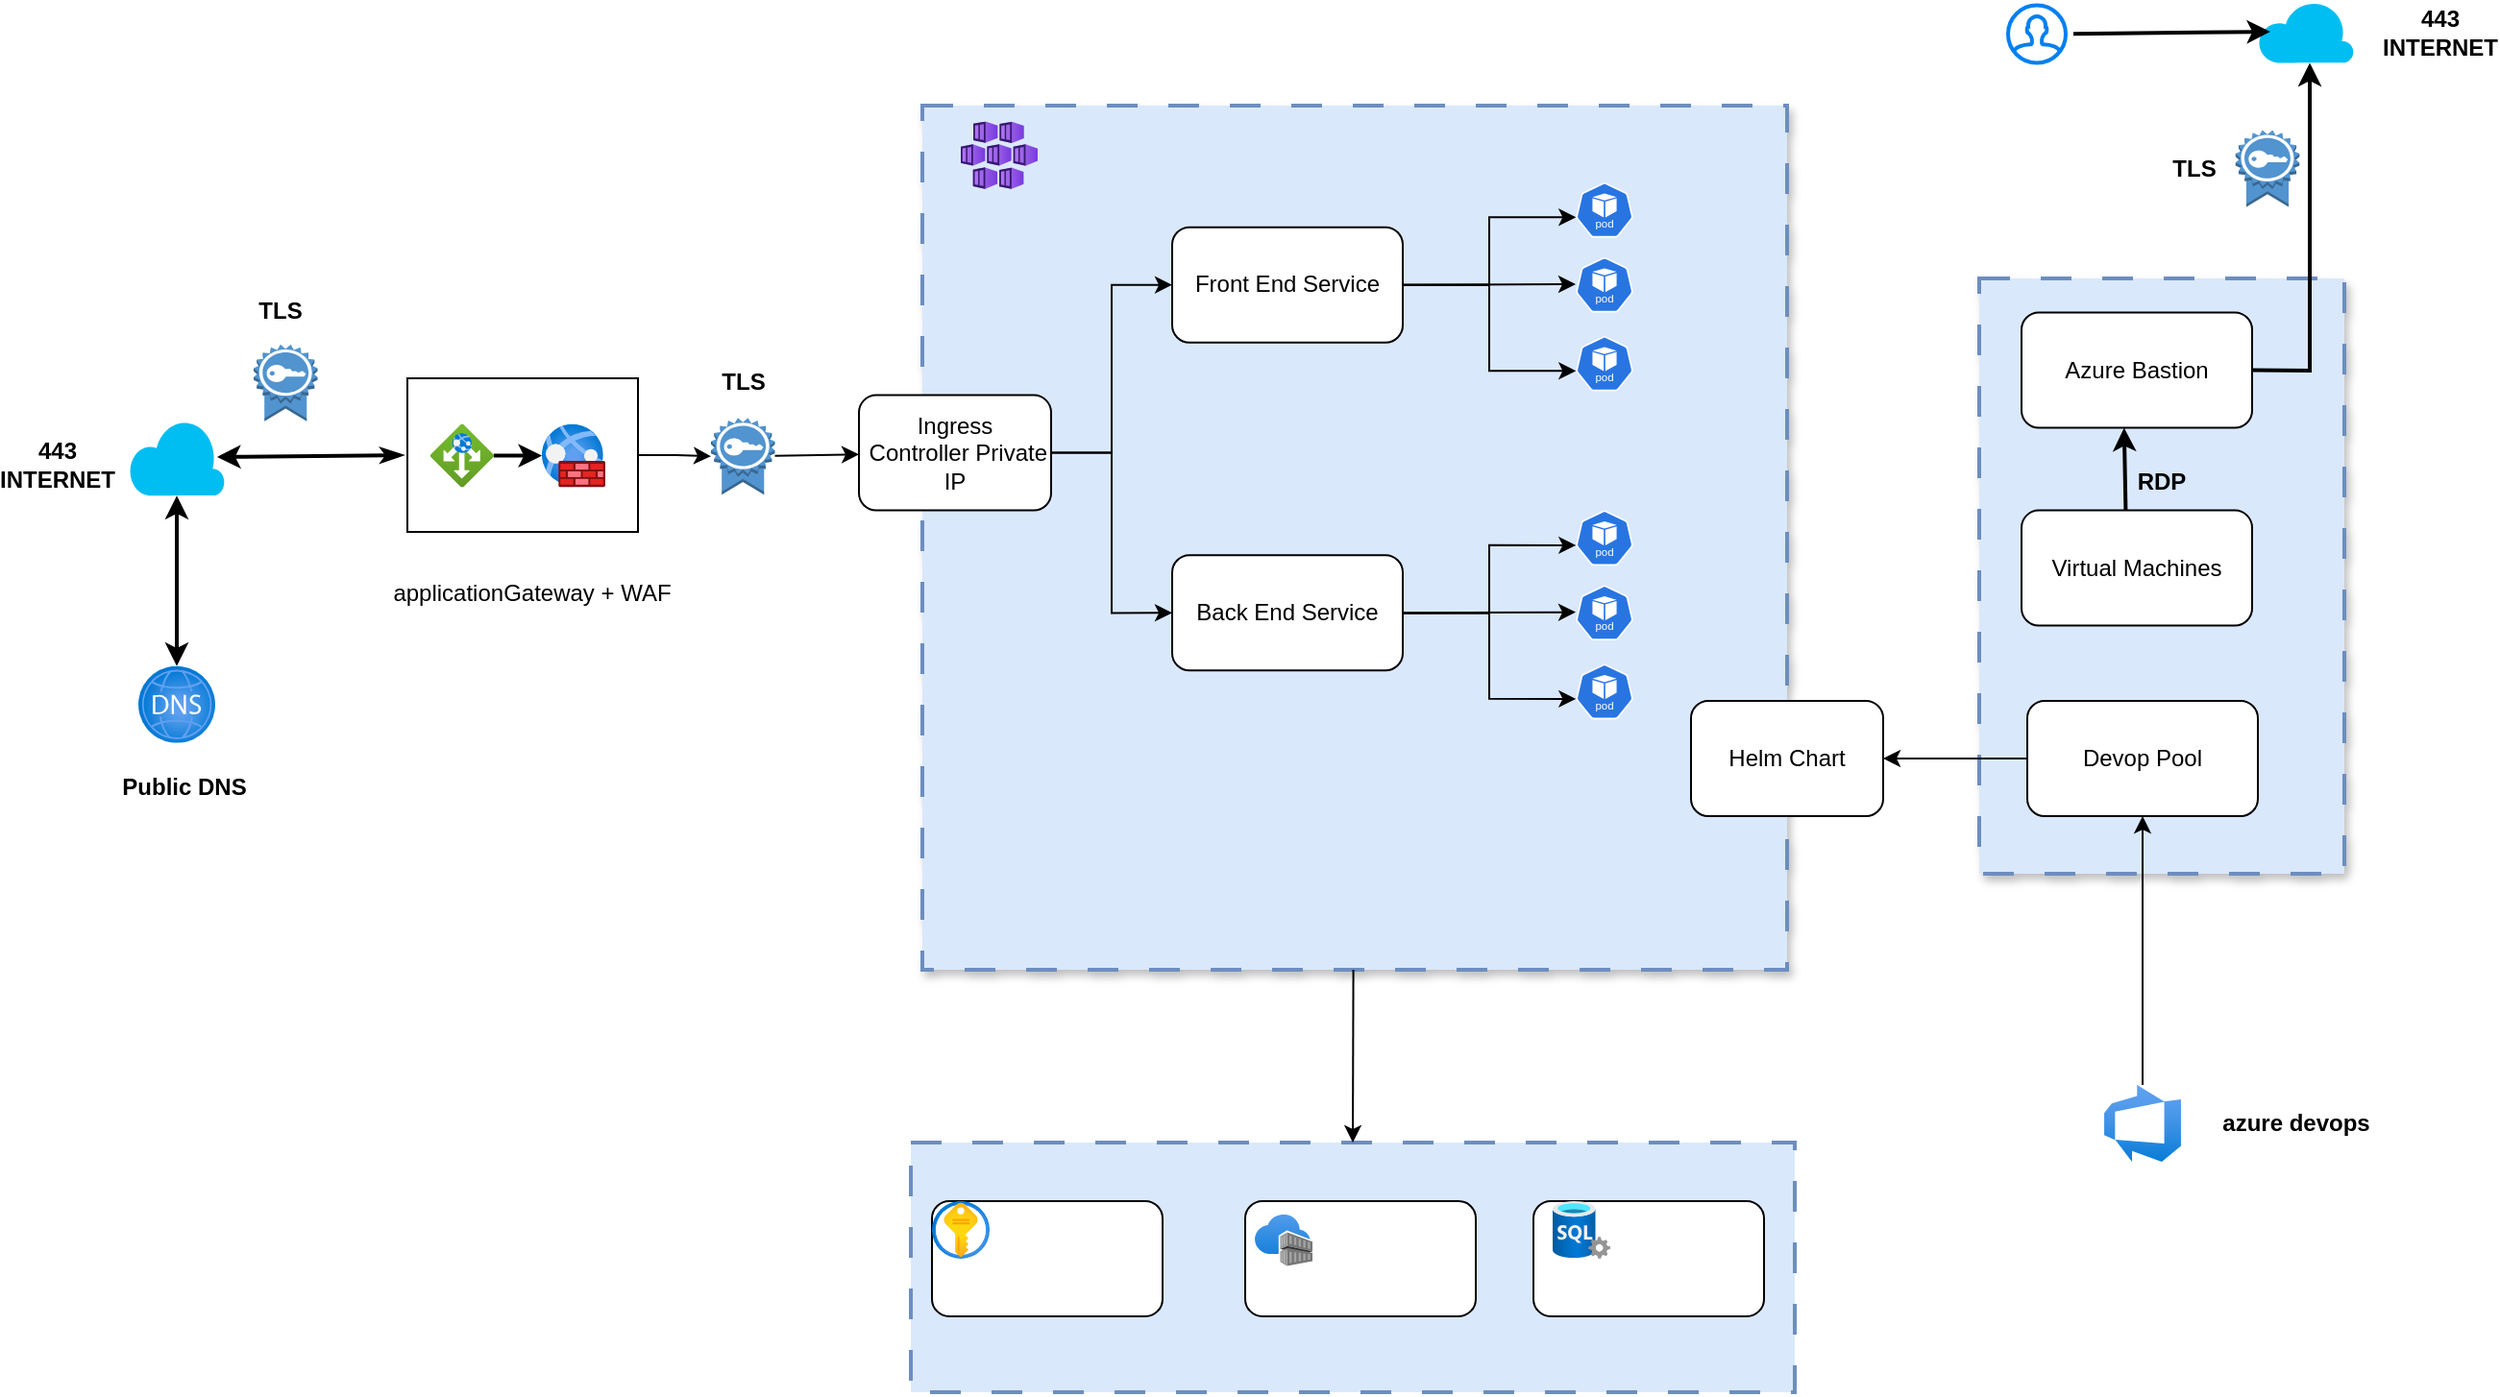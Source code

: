 <mxfile version="26.0.4">
  <diagram name="architecture  - aks" id="kCEr_ddpUe1OMs3KxyGB">
    <mxGraphModel dx="2145" dy="853" grid="1" gridSize="10" guides="1" tooltips="1" connect="1" arrows="1" fold="1" page="1" pageScale="1" pageWidth="583" pageHeight="827" math="0" shadow="0">
      <root>
        <mxCell id="H6LVv71LVsJqDiHdy8FL-0" />
        <mxCell id="H6LVv71LVsJqDiHdy8FL-1" parent="H6LVv71LVsJqDiHdy8FL-0" />
        <mxCell id="DF_WxBXZKdWxn3ocxWW--57" value="" style="rounded=0;whiteSpace=wrap;html=1;fillColor=#dae8fc;strokeColor=#6c8ebf;dashed=1;dashPattern=8 8;strokeWidth=2;" parent="H6LVv71LVsJqDiHdy8FL-1" vertex="1">
          <mxGeometry x="434" y="610" width="460" height="130" as="geometry" />
        </mxCell>
        <mxCell id="DF_WxBXZKdWxn3ocxWW--38" value="" style="group" parent="H6LVv71LVsJqDiHdy8FL-1" vertex="1" connectable="0">
          <mxGeometry x="440" y="70" width="450" height="450" as="geometry" />
        </mxCell>
        <mxCell id="DF_WxBXZKdWxn3ocxWW--0" value="" style="whiteSpace=wrap;html=1;aspect=fixed;fillColor=#dae8fc;strokeColor=#6c8ebf;shadow=1;strokeWidth=2;dashed=1;dashPattern=8 8;" parent="DF_WxBXZKdWxn3ocxWW--38" vertex="1">
          <mxGeometry width="450" height="450" as="geometry" />
        </mxCell>
        <mxCell id="DF_WxBXZKdWxn3ocxWW--8" value="" style="image;aspect=fixed;html=1;points=[];align=center;fontSize=12;image=img/lib/azure2/containers/Kubernetes_Services.svg;" parent="DF_WxBXZKdWxn3ocxWW--38" vertex="1">
          <mxGeometry x="20" y="8.2" width="40" height="35.29" as="geometry" />
        </mxCell>
        <mxCell id="H6LVv71LVsJqDiHdy8FL-5" value="" style="rounded=0;whiteSpace=wrap;html=1;fillColor=#dae8fc;strokeColor=#6c8ebf;strokeWidth=2;dashed=1;shadow=1;dashPattern=8 8;" parent="H6LVv71LVsJqDiHdy8FL-1" vertex="1">
          <mxGeometry x="990" y="160" width="190" height="310" as="geometry" />
        </mxCell>
        <mxCell id="H6LVv71LVsJqDiHdy8FL-10" style="rounded=0;orthogonalLoop=1;jettySize=auto;html=1;entryX=0.5;entryY=1;entryDx=0;entryDy=0;entryPerimeter=0;strokeWidth=2;exitX=1;exitY=0.5;exitDx=0;exitDy=0;" parent="H6LVv71LVsJqDiHdy8FL-1" source="DF_WxBXZKdWxn3ocxWW--44" edge="1">
          <mxGeometry relative="1" as="geometry">
            <mxPoint x="1140" y="225.96" as="sourcePoint" />
            <mxPoint x="1162" y="47.75" as="targetPoint" />
            <Array as="points">
              <mxPoint x="1162" y="208" />
            </Array>
          </mxGeometry>
        </mxCell>
        <mxCell id="H6LVv71LVsJqDiHdy8FL-22" value="" style="verticalLabelPosition=bottom;html=1;verticalAlign=top;align=center;strokeColor=none;fillColor=#00BEF2;shape=mxgraph.azure.cloud;" parent="H6LVv71LVsJqDiHdy8FL-1" vertex="1">
          <mxGeometry x="1135" y="15.25" width="50" height="32.5" as="geometry" />
        </mxCell>
        <mxCell id="H6LVv71LVsJqDiHdy8FL-23" style="rounded=0;orthogonalLoop=1;jettySize=auto;html=1;entryX=0.05;entryY=0.5;entryDx=0;entryDy=0;entryPerimeter=0;strokeWidth=2;" parent="H6LVv71LVsJqDiHdy8FL-1" edge="1">
          <mxGeometry relative="1" as="geometry">
            <mxPoint x="1039" y="32.59" as="sourcePoint" />
            <mxPoint x="1141.5" y="31.5" as="targetPoint" />
          </mxGeometry>
        </mxCell>
        <mxCell id="H6LVv71LVsJqDiHdy8FL-24" value="" style="html=1;verticalLabelPosition=bottom;align=center;labelBackgroundColor=#ffffff;verticalAlign=top;strokeWidth=2;strokeColor=#0080F0;shadow=0;dashed=0;shape=mxgraph.ios7.icons.user;" parent="H6LVv71LVsJqDiHdy8FL-1" vertex="1">
          <mxGeometry x="1005" y="17.75" width="30" height="30" as="geometry" />
        </mxCell>
        <mxCell id="H6LVv71LVsJqDiHdy8FL-25" value="TLS" style="text;strokeColor=none;align=center;fillColor=none;html=1;verticalAlign=middle;whiteSpace=wrap;rounded=0;fontStyle=1" parent="H6LVv71LVsJqDiHdy8FL-1" vertex="1">
          <mxGeometry x="1072" y="87.75" width="60" height="30" as="geometry" />
        </mxCell>
        <mxCell id="H6LVv71LVsJqDiHdy8FL-27" value="443 INTERNET" style="text;strokeColor=none;align=center;fillColor=none;html=1;verticalAlign=middle;whiteSpace=wrap;rounded=0;fontStyle=1" parent="H6LVv71LVsJqDiHdy8FL-1" vertex="1">
          <mxGeometry x="1200" y="16.5" width="60" height="30" as="geometry" />
        </mxCell>
        <mxCell id="H6LVv71LVsJqDiHdy8FL-28" value="RDP" style="text;strokeColor=none;align=center;fillColor=none;html=1;verticalAlign=middle;whiteSpace=wrap;rounded=0;fontStyle=1" parent="H6LVv71LVsJqDiHdy8FL-1" vertex="1">
          <mxGeometry x="1055" y="250.8" width="60" height="30" as="geometry" />
        </mxCell>
        <mxCell id="DF_WxBXZKdWxn3ocxWW--47" style="edgeStyle=orthogonalEdgeStyle;rounded=0;orthogonalLoop=1;jettySize=auto;html=1;entryX=0.5;entryY=1;entryDx=0;entryDy=0;" parent="H6LVv71LVsJqDiHdy8FL-1" source="H6LVv71LVsJqDiHdy8FL-29" target="DF_WxBXZKdWxn3ocxWW--46" edge="1">
          <mxGeometry relative="1" as="geometry" />
        </mxCell>
        <mxCell id="H6LVv71LVsJqDiHdy8FL-29" value="" style="image;html=1;points=[];align=center;fontSize=12;image=img/lib/azure2/devops/Azure_DevOps.svg;" parent="H6LVv71LVsJqDiHdy8FL-1" vertex="1">
          <mxGeometry x="1055" y="580" width="40" height="40" as="geometry" />
        </mxCell>
        <mxCell id="DF_WxBXZKdWxn3ocxWW--42" style="edgeStyle=orthogonalEdgeStyle;rounded=0;orthogonalLoop=1;jettySize=auto;html=1;" parent="H6LVv71LVsJqDiHdy8FL-1" source="H6LVv71LVsJqDiHdy8FL-30" target="DF_WxBXZKdWxn3ocxWW--40" edge="1">
          <mxGeometry relative="1" as="geometry" />
        </mxCell>
        <mxCell id="H6LVv71LVsJqDiHdy8FL-30" value="" style="rounded=0;whiteSpace=wrap;html=1;" parent="H6LVv71LVsJqDiHdy8FL-1" vertex="1">
          <mxGeometry x="172" y="212" width="120" height="80" as="geometry" />
        </mxCell>
        <mxCell id="H6LVv71LVsJqDiHdy8FL-31" style="edgeStyle=orthogonalEdgeStyle;rounded=0;orthogonalLoop=1;jettySize=auto;html=1;strokeWidth=2;" parent="H6LVv71LVsJqDiHdy8FL-1" source="H6LVv71LVsJqDiHdy8FL-32" target="H6LVv71LVsJqDiHdy8FL-33" edge="1">
          <mxGeometry relative="1" as="geometry" />
        </mxCell>
        <mxCell id="H6LVv71LVsJqDiHdy8FL-32" value="" style="image;aspect=fixed;html=1;points=[];align=center;fontSize=12;image=img/lib/azure2/networking/Application_Gateways.svg;" parent="H6LVv71LVsJqDiHdy8FL-1" vertex="1">
          <mxGeometry x="184" y="235.8" width="33" height="33" as="geometry" />
        </mxCell>
        <mxCell id="H6LVv71LVsJqDiHdy8FL-33" value="" style="image;aspect=fixed;html=1;points=[];align=center;fontSize=12;image=img/lib/azure2/networking/Web_Application_Firewall_Policies_WAF.svg;" parent="H6LVv71LVsJqDiHdy8FL-1" vertex="1">
          <mxGeometry x="242" y="235.8" width="33" height="33" as="geometry" />
        </mxCell>
        <mxCell id="H6LVv71LVsJqDiHdy8FL-34" value="applicationGateway + WAF" style="text;strokeColor=none;align=center;fillColor=none;html=1;verticalAlign=middle;whiteSpace=wrap;rounded=0;fontStyle=0" parent="H6LVv71LVsJqDiHdy8FL-1" vertex="1">
          <mxGeometry x="156.62" y="292.0" width="160" height="63.82" as="geometry" />
        </mxCell>
        <mxCell id="H6LVv71LVsJqDiHdy8FL-35" value="" style="image;aspect=fixed;html=1;points=[];align=center;fontSize=12;image=img/lib/azure2/networking/DNS_Zones.svg;" parent="H6LVv71LVsJqDiHdy8FL-1" vertex="1">
          <mxGeometry x="32" y="361.9" width="40" height="40" as="geometry" />
        </mxCell>
        <mxCell id="H6LVv71LVsJqDiHdy8FL-37" style="edgeStyle=orthogonalEdgeStyle;rounded=0;orthogonalLoop=1;jettySize=auto;html=1;strokeWidth=2;startArrow=classic;startFill=1;" parent="H6LVv71LVsJqDiHdy8FL-1" source="H6LVv71LVsJqDiHdy8FL-39" target="H6LVv71LVsJqDiHdy8FL-35" edge="1">
          <mxGeometry relative="1" as="geometry" />
        </mxCell>
        <mxCell id="H6LVv71LVsJqDiHdy8FL-38" style="rounded=0;orthogonalLoop=1;jettySize=auto;html=1;strokeWidth=2;endArrow=classicThin;endFill=1;startArrow=classic;startFill=1;" parent="H6LVv71LVsJqDiHdy8FL-1" edge="1">
          <mxGeometry relative="1" as="geometry">
            <mxPoint x="73" y="252.965" as="sourcePoint" />
            <mxPoint x="170" y="252" as="targetPoint" />
          </mxGeometry>
        </mxCell>
        <mxCell id="H6LVv71LVsJqDiHdy8FL-39" value="" style="verticalLabelPosition=bottom;html=1;verticalAlign=top;align=center;strokeColor=none;fillColor=#00BEF2;shape=mxgraph.azure.cloud;" parent="H6LVv71LVsJqDiHdy8FL-1" vertex="1">
          <mxGeometry x="27" y="233.1" width="50" height="40" as="geometry" />
        </mxCell>
        <mxCell id="H6LVv71LVsJqDiHdy8FL-40" value="" style="outlineConnect=0;dashed=0;verticalLabelPosition=bottom;verticalAlign=top;align=center;html=1;shape=mxgraph.aws3.certificate;fillColor=#5294CF;gradientColor=none;aspect=fixed;" parent="H6LVv71LVsJqDiHdy8FL-1" vertex="1">
          <mxGeometry x="92" y="194.43" width="33.24" height="40" as="geometry" />
        </mxCell>
        <mxCell id="H6LVv71LVsJqDiHdy8FL-41" value="Public DNS" style="text;strokeColor=none;align=center;fillColor=none;html=1;verticalAlign=middle;whiteSpace=wrap;rounded=0;fontStyle=1" parent="H6LVv71LVsJqDiHdy8FL-1" vertex="1">
          <mxGeometry x="10" y="410" width="92" height="30" as="geometry" />
        </mxCell>
        <mxCell id="H6LVv71LVsJqDiHdy8FL-43" value="TLS" style="text;strokeColor=none;align=center;fillColor=none;html=1;verticalAlign=middle;whiteSpace=wrap;rounded=0;fontStyle=1" parent="H6LVv71LVsJqDiHdy8FL-1" vertex="1">
          <mxGeometry x="76.13" y="165.75" width="60" height="22.25" as="geometry" />
        </mxCell>
        <mxCell id="H6LVv71LVsJqDiHdy8FL-71" value="" style="endArrow=classic;html=1;rounded=0;exitX=0.5;exitY=0;exitDx=0;exitDy=0;strokeWidth=2;entryX=0.445;entryY=1.001;entryDx=0;entryDy=0;entryPerimeter=0;" parent="H6LVv71LVsJqDiHdy8FL-1" target="DF_WxBXZKdWxn3ocxWW--44" edge="1">
          <mxGeometry width="50" height="50" relative="1" as="geometry">
            <mxPoint x="1067" y="322.08" as="sourcePoint" />
            <mxPoint x="1065.773" y="258.6" as="targetPoint" />
          </mxGeometry>
        </mxCell>
        <mxCell id="H6LVv71LVsJqDiHdy8FL-72" value="&lt;b&gt;azure devops&lt;/b&gt;" style="text;strokeColor=none;align=center;fillColor=none;html=1;verticalAlign=middle;whiteSpace=wrap;rounded=0;" parent="H6LVv71LVsJqDiHdy8FL-1" vertex="1">
          <mxGeometry x="1110" y="585" width="90" height="30" as="geometry" />
        </mxCell>
        <mxCell id="H6LVv71LVsJqDiHdy8FL-103" value="443 INTERNET" style="text;strokeColor=none;align=center;fillColor=none;html=1;verticalAlign=middle;whiteSpace=wrap;rounded=0;fontStyle=1" parent="H6LVv71LVsJqDiHdy8FL-1" vertex="1">
          <mxGeometry x="-40" y="241.58" width="60" height="30" as="geometry" />
        </mxCell>
        <mxCell id="DF_WxBXZKdWxn3ocxWW--24" style="edgeStyle=orthogonalEdgeStyle;rounded=0;orthogonalLoop=1;jettySize=auto;html=1;entryX=0;entryY=0.5;entryDx=0;entryDy=0;" parent="H6LVv71LVsJqDiHdy8FL-1" source="DF_WxBXZKdWxn3ocxWW--2" target="DF_WxBXZKdWxn3ocxWW--4" edge="1">
          <mxGeometry relative="1" as="geometry" />
        </mxCell>
        <mxCell id="DF_WxBXZKdWxn3ocxWW--37" style="edgeStyle=orthogonalEdgeStyle;rounded=0;orthogonalLoop=1;jettySize=auto;html=1;entryX=0;entryY=0.5;entryDx=0;entryDy=0;" parent="H6LVv71LVsJqDiHdy8FL-1" source="DF_WxBXZKdWxn3ocxWW--2" target="DF_WxBXZKdWxn3ocxWW--30" edge="1">
          <mxGeometry relative="1" as="geometry" />
        </mxCell>
        <mxCell id="DF_WxBXZKdWxn3ocxWW--2" value="Ingress&lt;div&gt;&amp;nbsp;Controller Private IP&lt;/div&gt;" style="rounded=1;whiteSpace=wrap;html=1;" parent="H6LVv71LVsJqDiHdy8FL-1" vertex="1">
          <mxGeometry x="407" y="220.8" width="100" height="60" as="geometry" />
        </mxCell>
        <mxCell id="DF_WxBXZKdWxn3ocxWW--4" value="Front End Service" style="rounded=1;whiteSpace=wrap;html=1;" parent="H6LVv71LVsJqDiHdy8FL-1" vertex="1">
          <mxGeometry x="570" y="133.35" width="120" height="60" as="geometry" />
        </mxCell>
        <mxCell id="DF_WxBXZKdWxn3ocxWW--10" value="" style="aspect=fixed;sketch=0;html=1;dashed=0;whitespace=wrap;verticalLabelPosition=bottom;verticalAlign=top;fillColor=#2875E2;strokeColor=#ffffff;points=[[0.005,0.63,0],[0.1,0.2,0],[0.9,0.2,0],[0.5,0,0],[0.995,0.63,0],[0.72,0.99,0],[0.5,1,0],[0.28,0.99,0]];shape=mxgraph.kubernetes.icon2;kubernetesLabel=1;prIcon=pod" parent="H6LVv71LVsJqDiHdy8FL-1" vertex="1">
          <mxGeometry x="780" y="110" width="30" height="28.8" as="geometry" />
        </mxCell>
        <mxCell id="DF_WxBXZKdWxn3ocxWW--11" value="" style="aspect=fixed;sketch=0;html=1;dashed=0;whitespace=wrap;verticalLabelPosition=bottom;verticalAlign=top;fillColor=#2875E2;strokeColor=#ffffff;points=[[0.005,0.63,0],[0.1,0.2,0],[0.9,0.2,0],[0.5,0,0],[0.995,0.63,0],[0.72,0.99,0],[0.5,1,0],[0.28,0.99,0]];shape=mxgraph.kubernetes.icon2;kubernetesLabel=1;prIcon=pod" parent="H6LVv71LVsJqDiHdy8FL-1" vertex="1">
          <mxGeometry x="780" y="190" width="30" height="28.8" as="geometry" />
        </mxCell>
        <mxCell id="DF_WxBXZKdWxn3ocxWW--12" value="" style="aspect=fixed;sketch=0;html=1;dashed=0;whitespace=wrap;verticalLabelPosition=bottom;verticalAlign=top;fillColor=#2875E2;strokeColor=#ffffff;points=[[0.005,0.63,0],[0.1,0.2,0],[0.9,0.2,0],[0.5,0,0],[0.995,0.63,0],[0.72,0.99,0],[0.5,1,0],[0.28,0.99,0]];shape=mxgraph.kubernetes.icon2;kubernetesLabel=1;prIcon=pod" parent="H6LVv71LVsJqDiHdy8FL-1" vertex="1">
          <mxGeometry x="780" y="148.95" width="30" height="28.8" as="geometry" />
        </mxCell>
        <mxCell id="DF_WxBXZKdWxn3ocxWW--26" style="edgeStyle=orthogonalEdgeStyle;rounded=0;orthogonalLoop=1;jettySize=auto;html=1;entryX=0.005;entryY=0.63;entryDx=0;entryDy=0;entryPerimeter=0;" parent="H6LVv71LVsJqDiHdy8FL-1" source="DF_WxBXZKdWxn3ocxWW--4" target="DF_WxBXZKdWxn3ocxWW--10" edge="1">
          <mxGeometry relative="1" as="geometry" />
        </mxCell>
        <mxCell id="DF_WxBXZKdWxn3ocxWW--28" style="edgeStyle=orthogonalEdgeStyle;rounded=0;orthogonalLoop=1;jettySize=auto;html=1;entryX=0.005;entryY=0.63;entryDx=0;entryDy=0;entryPerimeter=0;" parent="H6LVv71LVsJqDiHdy8FL-1" source="DF_WxBXZKdWxn3ocxWW--4" target="DF_WxBXZKdWxn3ocxWW--11" edge="1">
          <mxGeometry relative="1" as="geometry" />
        </mxCell>
        <mxCell id="DF_WxBXZKdWxn3ocxWW--29" style="rounded=0;orthogonalLoop=1;jettySize=auto;html=1;" parent="H6LVv71LVsJqDiHdy8FL-1" edge="1">
          <mxGeometry relative="1" as="geometry">
            <mxPoint x="690" y="163.4" as="sourcePoint" />
            <mxPoint x="780" y="163" as="targetPoint" />
          </mxGeometry>
        </mxCell>
        <mxCell id="DF_WxBXZKdWxn3ocxWW--30" value="Back End Service" style="rounded=1;whiteSpace=wrap;html=1;" parent="H6LVv71LVsJqDiHdy8FL-1" vertex="1">
          <mxGeometry x="570" y="304.15" width="120" height="60" as="geometry" />
        </mxCell>
        <mxCell id="DF_WxBXZKdWxn3ocxWW--31" value="" style="aspect=fixed;sketch=0;html=1;dashed=0;whitespace=wrap;verticalLabelPosition=bottom;verticalAlign=top;fillColor=#2875E2;strokeColor=#ffffff;points=[[0.005,0.63,0],[0.1,0.2,0],[0.9,0.2,0],[0.5,0,0],[0.995,0.63,0],[0.72,0.99,0],[0.5,1,0],[0.28,0.99,0]];shape=mxgraph.kubernetes.icon2;kubernetesLabel=1;prIcon=pod" parent="H6LVv71LVsJqDiHdy8FL-1" vertex="1">
          <mxGeometry x="780" y="280.8" width="30" height="28.8" as="geometry" />
        </mxCell>
        <mxCell id="DF_WxBXZKdWxn3ocxWW--32" value="" style="aspect=fixed;sketch=0;html=1;dashed=0;whitespace=wrap;verticalLabelPosition=bottom;verticalAlign=top;fillColor=#2875E2;strokeColor=#ffffff;points=[[0.005,0.63,0],[0.1,0.2,0],[0.9,0.2,0],[0.5,0,0],[0.995,0.63,0],[0.72,0.99,0],[0.5,1,0],[0.28,0.99,0]];shape=mxgraph.kubernetes.icon2;kubernetesLabel=1;prIcon=pod" parent="H6LVv71LVsJqDiHdy8FL-1" vertex="1">
          <mxGeometry x="780" y="360.8" width="30" height="28.8" as="geometry" />
        </mxCell>
        <mxCell id="DF_WxBXZKdWxn3ocxWW--33" value="" style="aspect=fixed;sketch=0;html=1;dashed=0;whitespace=wrap;verticalLabelPosition=bottom;verticalAlign=top;fillColor=#2875E2;strokeColor=#ffffff;points=[[0.005,0.63,0],[0.1,0.2,0],[0.9,0.2,0],[0.5,0,0],[0.995,0.63,0],[0.72,0.99,0],[0.5,1,0],[0.28,0.99,0]];shape=mxgraph.kubernetes.icon2;kubernetesLabel=1;prIcon=pod" parent="H6LVv71LVsJqDiHdy8FL-1" vertex="1">
          <mxGeometry x="780" y="319.75" width="30" height="28.8" as="geometry" />
        </mxCell>
        <mxCell id="DF_WxBXZKdWxn3ocxWW--34" style="edgeStyle=orthogonalEdgeStyle;rounded=0;orthogonalLoop=1;jettySize=auto;html=1;entryX=0.005;entryY=0.63;entryDx=0;entryDy=0;entryPerimeter=0;" parent="H6LVv71LVsJqDiHdy8FL-1" source="DF_WxBXZKdWxn3ocxWW--30" target="DF_WxBXZKdWxn3ocxWW--31" edge="1">
          <mxGeometry relative="1" as="geometry" />
        </mxCell>
        <mxCell id="DF_WxBXZKdWxn3ocxWW--35" style="edgeStyle=orthogonalEdgeStyle;rounded=0;orthogonalLoop=1;jettySize=auto;html=1;entryX=0.005;entryY=0.63;entryDx=0;entryDy=0;entryPerimeter=0;" parent="H6LVv71LVsJqDiHdy8FL-1" source="DF_WxBXZKdWxn3ocxWW--30" target="DF_WxBXZKdWxn3ocxWW--32" edge="1">
          <mxGeometry relative="1" as="geometry" />
        </mxCell>
        <mxCell id="DF_WxBXZKdWxn3ocxWW--36" style="rounded=0;orthogonalLoop=1;jettySize=auto;html=1;" parent="H6LVv71LVsJqDiHdy8FL-1" edge="1">
          <mxGeometry relative="1" as="geometry">
            <mxPoint x="690" y="334.2" as="sourcePoint" />
            <mxPoint x="780" y="333.8" as="targetPoint" />
          </mxGeometry>
        </mxCell>
        <mxCell id="DF_WxBXZKdWxn3ocxWW--41" style="rounded=0;orthogonalLoop=1;jettySize=auto;html=1;" parent="H6LVv71LVsJqDiHdy8FL-1" source="DF_WxBXZKdWxn3ocxWW--40" target="DF_WxBXZKdWxn3ocxWW--2" edge="1">
          <mxGeometry relative="1" as="geometry" />
        </mxCell>
        <mxCell id="DF_WxBXZKdWxn3ocxWW--40" value="" style="outlineConnect=0;dashed=0;verticalLabelPosition=bottom;verticalAlign=top;align=center;html=1;shape=mxgraph.aws3.certificate;fillColor=#5294CF;gradientColor=none;aspect=fixed;" parent="H6LVv71LVsJqDiHdy8FL-1" vertex="1">
          <mxGeometry x="330" y="232.6" width="33.24" height="40" as="geometry" />
        </mxCell>
        <mxCell id="DF_WxBXZKdWxn3ocxWW--43" value="TLS" style="text;strokeColor=none;align=center;fillColor=none;html=1;verticalAlign=middle;whiteSpace=wrap;rounded=0;fontStyle=1" parent="H6LVv71LVsJqDiHdy8FL-1" vertex="1">
          <mxGeometry x="316.62" y="203.31" width="60" height="22.25" as="geometry" />
        </mxCell>
        <mxCell id="DF_WxBXZKdWxn3ocxWW--44" value="Azure Bastion" style="rounded=1;whiteSpace=wrap;html=1;" parent="H6LVv71LVsJqDiHdy8FL-1" vertex="1">
          <mxGeometry x="1012" y="177.75" width="120" height="60" as="geometry" />
        </mxCell>
        <mxCell id="DF_WxBXZKdWxn3ocxWW--45" value="Virtual Machines" style="rounded=1;whiteSpace=wrap;html=1;" parent="H6LVv71LVsJqDiHdy8FL-1" vertex="1">
          <mxGeometry x="1012" y="280.8" width="120" height="60" as="geometry" />
        </mxCell>
        <mxCell id="DF_WxBXZKdWxn3ocxWW--50" style="edgeStyle=orthogonalEdgeStyle;rounded=0;orthogonalLoop=1;jettySize=auto;html=1;entryX=1;entryY=0.5;entryDx=0;entryDy=0;" parent="H6LVv71LVsJqDiHdy8FL-1" source="DF_WxBXZKdWxn3ocxWW--46" target="DF_WxBXZKdWxn3ocxWW--49" edge="1">
          <mxGeometry relative="1" as="geometry" />
        </mxCell>
        <mxCell id="DF_WxBXZKdWxn3ocxWW--46" value="Devop Pool" style="rounded=1;whiteSpace=wrap;html=1;" parent="H6LVv71LVsJqDiHdy8FL-1" vertex="1">
          <mxGeometry x="1015" y="380" width="120" height="60" as="geometry" />
        </mxCell>
        <mxCell id="DF_WxBXZKdWxn3ocxWW--49" value="Helm Chart" style="rounded=1;whiteSpace=wrap;html=1;" parent="H6LVv71LVsJqDiHdy8FL-1" vertex="1">
          <mxGeometry x="840" y="380" width="100" height="60" as="geometry" />
        </mxCell>
        <mxCell id="DF_WxBXZKdWxn3ocxWW--51" value="" style="rounded=1;whiteSpace=wrap;html=1;" parent="H6LVv71LVsJqDiHdy8FL-1" vertex="1">
          <mxGeometry x="445" y="640.45" width="120" height="60" as="geometry" />
        </mxCell>
        <mxCell id="DF_WxBXZKdWxn3ocxWW--52" value="" style="image;aspect=fixed;html=1;points=[];align=center;fontSize=12;image=img/lib/azure2/security/Key_Vaults.svg;" parent="H6LVv71LVsJqDiHdy8FL-1" vertex="1">
          <mxGeometry x="445" y="640.45" width="30" height="30" as="geometry" />
        </mxCell>
        <mxCell id="DF_WxBXZKdWxn3ocxWW--53" value="" style="rounded=1;whiteSpace=wrap;html=1;" parent="H6LVv71LVsJqDiHdy8FL-1" vertex="1">
          <mxGeometry x="758" y="640.45" width="120" height="60" as="geometry" />
        </mxCell>
        <mxCell id="DF_WxBXZKdWxn3ocxWW--54" value="" style="image;aspect=fixed;html=1;points=[];align=center;fontSize=12;image=img/lib/azure2/databases/SQL_Server.svg;" parent="H6LVv71LVsJqDiHdy8FL-1" vertex="1">
          <mxGeometry x="768" y="640.45" width="30" height="30" as="geometry" />
        </mxCell>
        <mxCell id="DF_WxBXZKdWxn3ocxWW--55" value="" style="rounded=1;whiteSpace=wrap;html=1;" parent="H6LVv71LVsJqDiHdy8FL-1" vertex="1">
          <mxGeometry x="608" y="640.45" width="120" height="60" as="geometry" />
        </mxCell>
        <mxCell id="DF_WxBXZKdWxn3ocxWW--56" value="" style="image;aspect=fixed;html=1;points=[];align=center;fontSize=12;image=img/lib/azure2/containers/Container_Registries.svg;" parent="H6LVv71LVsJqDiHdy8FL-1" vertex="1">
          <mxGeometry x="613" y="647.45" width="30" height="26.91" as="geometry" />
        </mxCell>
        <mxCell id="iiDudhkBDMo_2WLlD7f4-0" style="rounded=0;orthogonalLoop=1;jettySize=auto;html=1;entryX=0.5;entryY=0;entryDx=0;entryDy=0;" parent="H6LVv71LVsJqDiHdy8FL-1" source="DF_WxBXZKdWxn3ocxWW--0" target="DF_WxBXZKdWxn3ocxWW--57" edge="1">
          <mxGeometry relative="1" as="geometry" />
        </mxCell>
        <mxCell id="-HcLrYn4asO35xtnA8B0-0" value="" style="outlineConnect=0;dashed=0;verticalLabelPosition=bottom;verticalAlign=top;align=center;html=1;shape=mxgraph.aws3.certificate;fillColor=#5294CF;gradientColor=none;aspect=fixed;" parent="H6LVv71LVsJqDiHdy8FL-1" vertex="1">
          <mxGeometry x="1123.38" y="82.75" width="33.24" height="40" as="geometry" />
        </mxCell>
      </root>
    </mxGraphModel>
  </diagram>
</mxfile>
